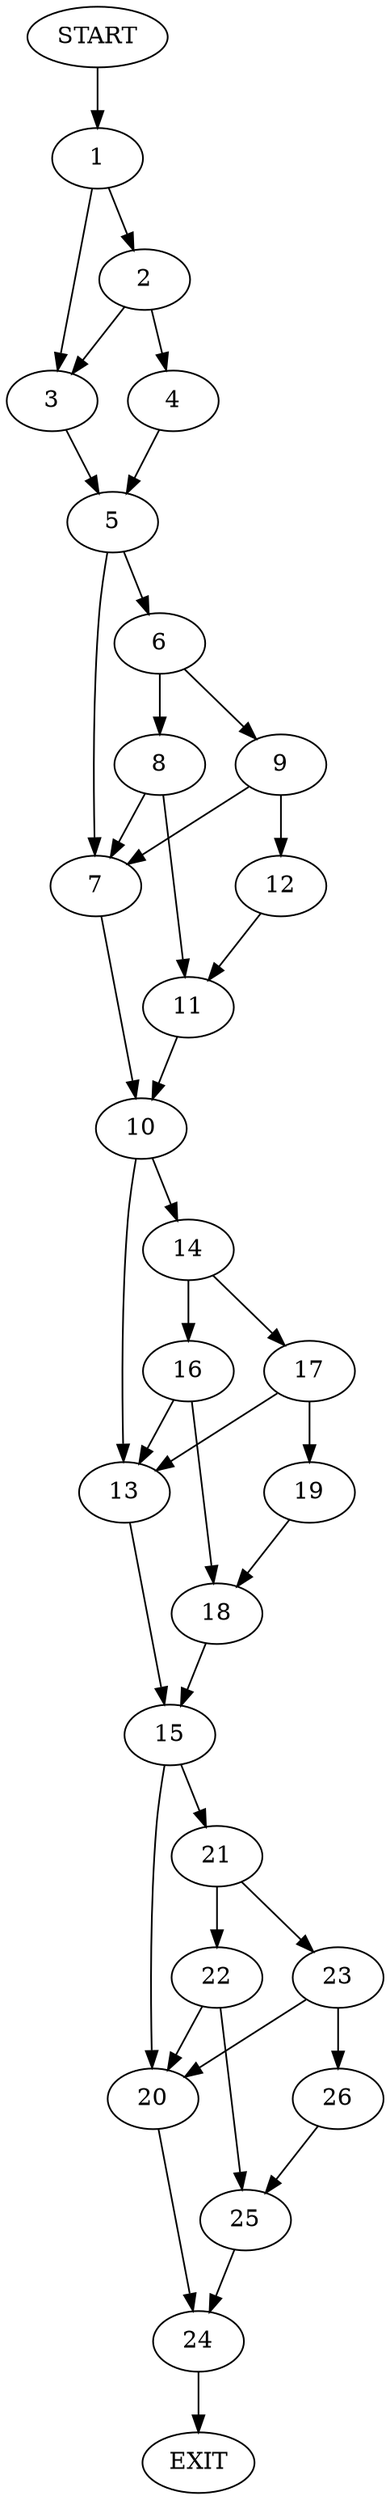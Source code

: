 digraph {
0 [label="START"]
27 [label="EXIT"]
0 -> 1
1 -> 2
1 -> 3
2 -> 3
2 -> 4
3 -> 5
4 -> 5
5 -> 6
5 -> 7
6 -> 8
6 -> 9
7 -> 10
8 -> 7
8 -> 11
9 -> 12
9 -> 7
12 -> 11
11 -> 10
10 -> 13
10 -> 14
13 -> 15
14 -> 16
14 -> 17
16 -> 18
16 -> 13
17 -> 19
17 -> 13
19 -> 18
18 -> 15
15 -> 20
15 -> 21
21 -> 22
21 -> 23
20 -> 24
22 -> 20
22 -> 25
23 -> 20
23 -> 26
26 -> 25
25 -> 24
24 -> 27
}
